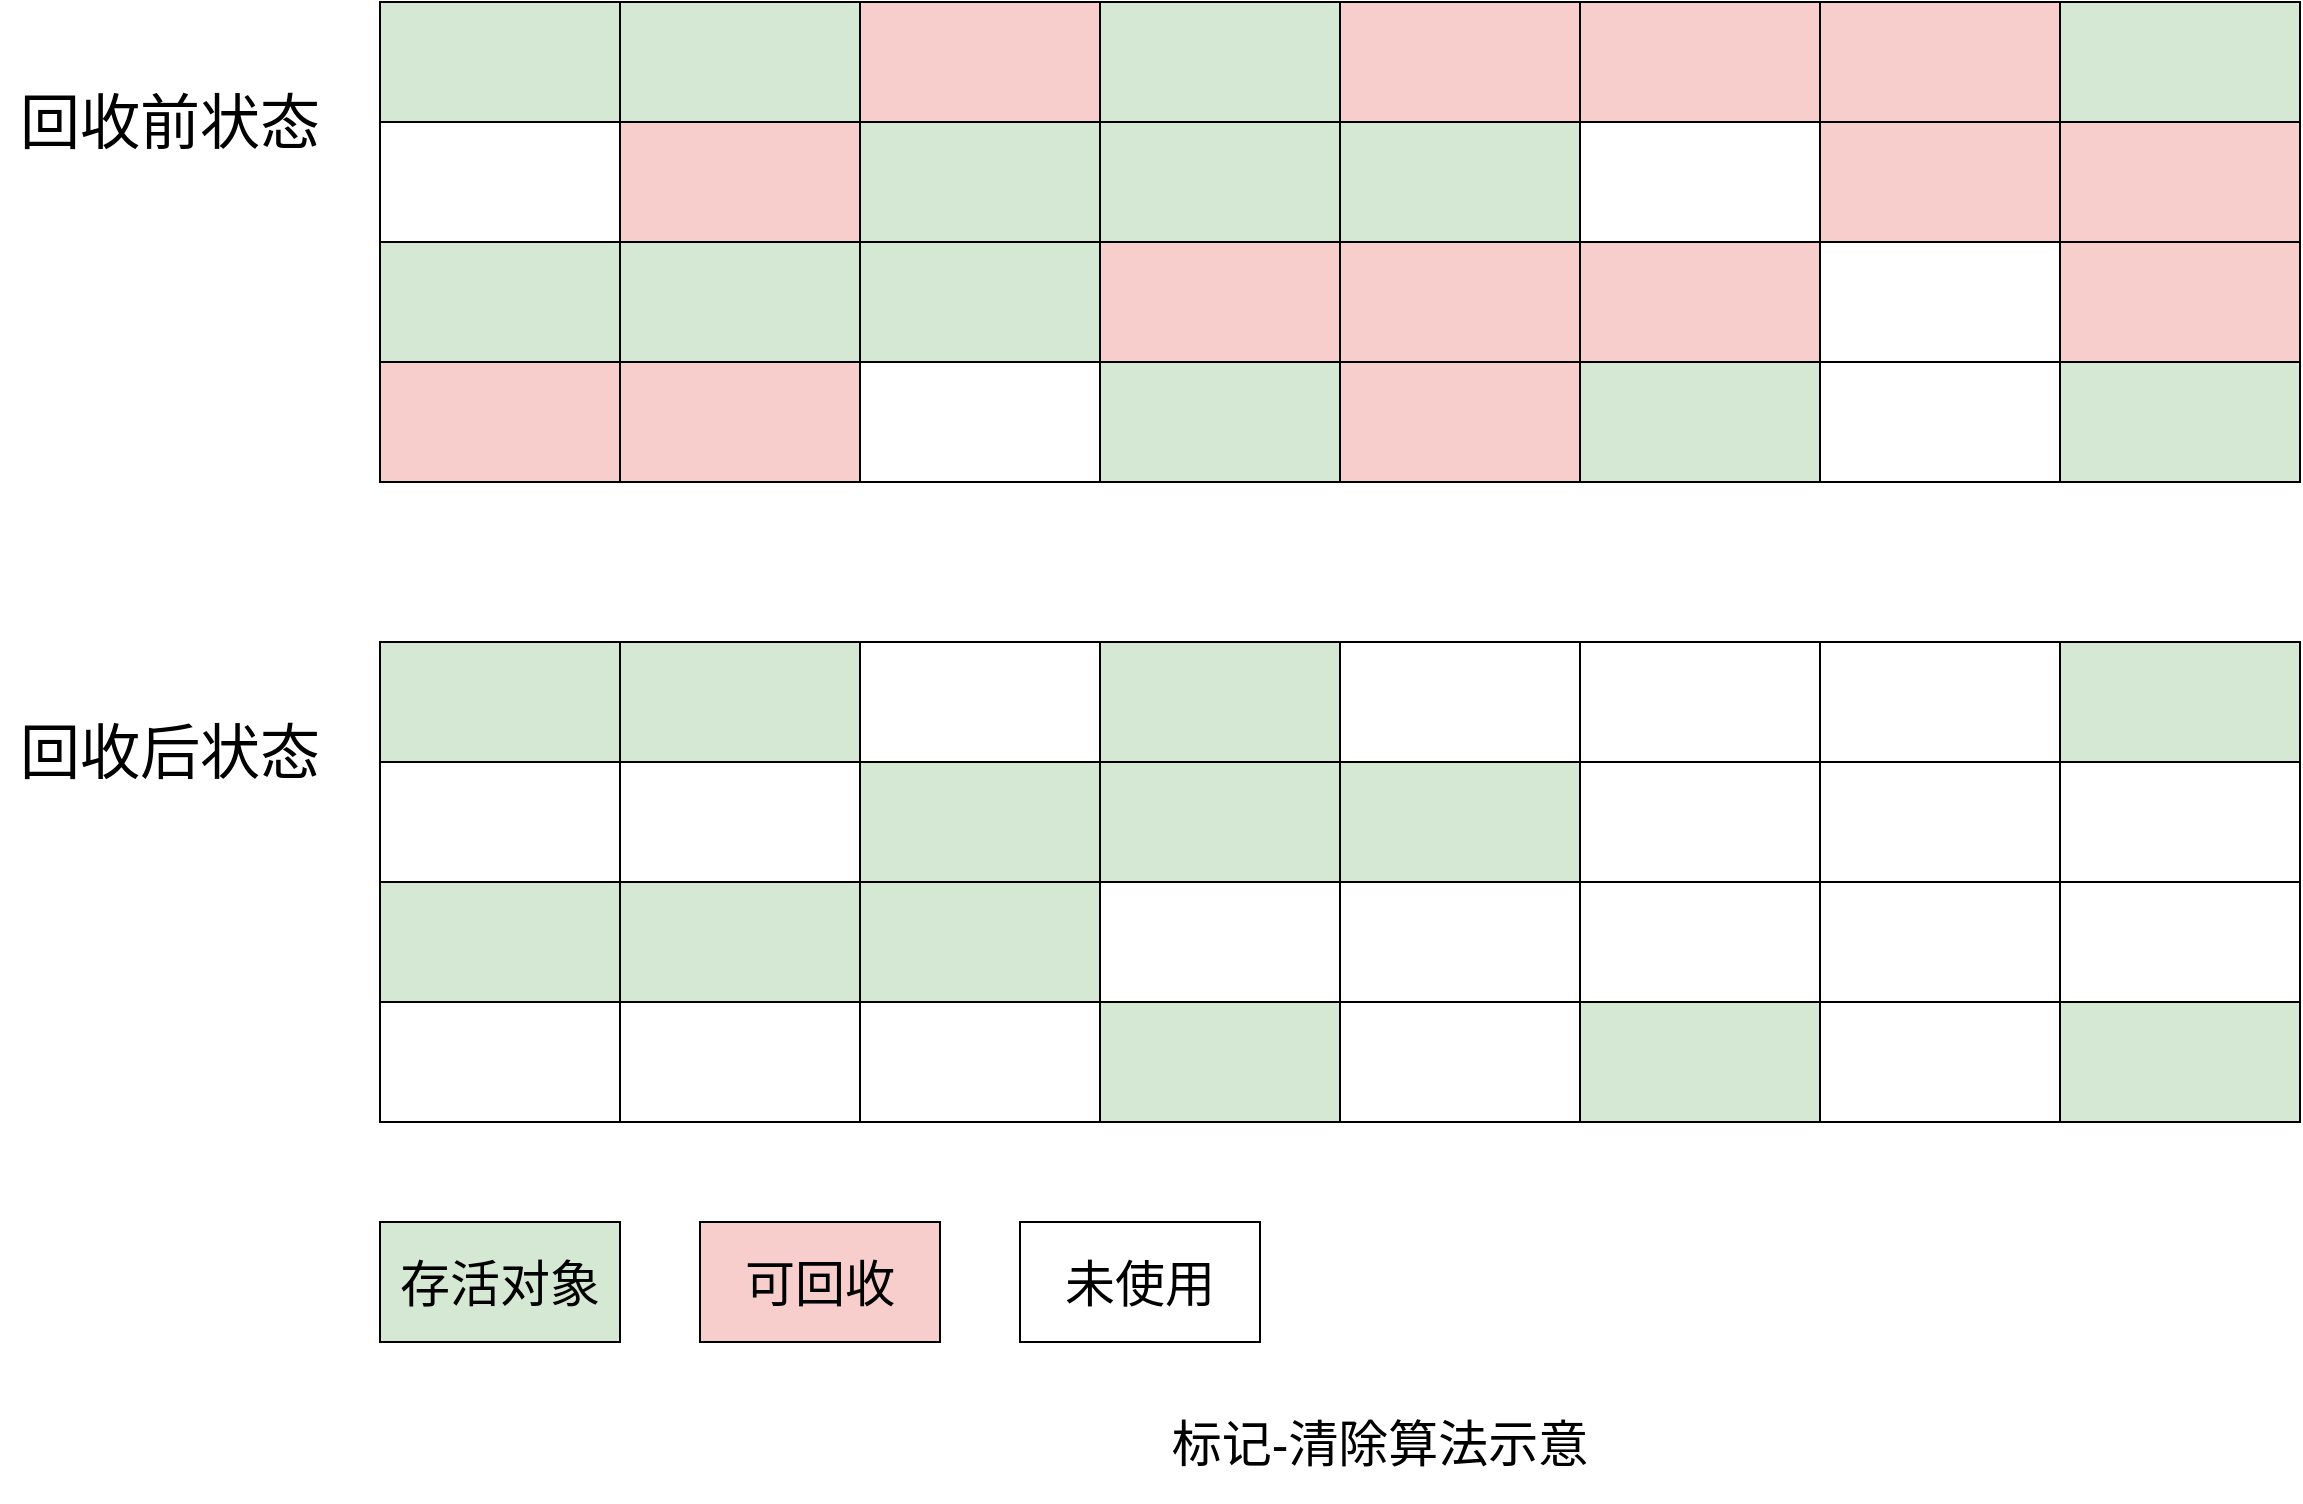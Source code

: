 <mxfile version="12.6.5" type="device" pages="3"><diagram id="24_by67yk-Uy8WTJ8HL4" name="sweep"><mxGraphModel dx="2403" dy="1185" grid="1" gridSize="10" guides="1" tooltips="1" connect="1" arrows="1" fold="1" page="1" pageScale="1" pageWidth="850" pageHeight="1100" math="0" shadow="0"><root><mxCell id="0"/><mxCell id="1" parent="0"/><mxCell id="QsgichHCOA6VUeyhh7-1-33" value="" style="rounded=0;whiteSpace=wrap;html=1;fillColor=#d5e8d4;strokeColor=#000000;" vertex="1" parent="1"><mxGeometry x="100" y="410" width="120" height="60" as="geometry"/></mxCell><mxCell id="QsgichHCOA6VUeyhh7-1-34" value="" style="rounded=0;whiteSpace=wrap;html=1;fillColor=#d5e8d4;strokeColor=#000000;" vertex="1" parent="1"><mxGeometry x="220" y="410" width="120" height="60" as="geometry"/></mxCell><mxCell id="QsgichHCOA6VUeyhh7-1-35" value="" style="rounded=0;whiteSpace=wrap;html=1;strokeColor=#000000;" vertex="1" parent="1"><mxGeometry x="340" y="410" width="120" height="60" as="geometry"/></mxCell><mxCell id="QsgichHCOA6VUeyhh7-1-36" value="" style="rounded=0;whiteSpace=wrap;html=1;fillColor=#d5e8d4;strokeColor=#000000;" vertex="1" parent="1"><mxGeometry x="460" y="410" width="120" height="60" as="geometry"/></mxCell><mxCell id="QsgichHCOA6VUeyhh7-1-37" value="" style="rounded=0;whiteSpace=wrap;html=1;strokeColor=#000000;" vertex="1" parent="1"><mxGeometry x="580" y="410" width="120" height="60" as="geometry"/></mxCell><mxCell id="QsgichHCOA6VUeyhh7-1-38" value="" style="rounded=0;whiteSpace=wrap;html=1;strokeColor=#000000;" vertex="1" parent="1"><mxGeometry x="700" y="410" width="120" height="60" as="geometry"/></mxCell><mxCell id="QsgichHCOA6VUeyhh7-1-39" value="" style="rounded=0;whiteSpace=wrap;html=1;strokeColor=#000000;" vertex="1" parent="1"><mxGeometry x="820" y="410" width="120" height="60" as="geometry"/></mxCell><mxCell id="QsgichHCOA6VUeyhh7-1-40" value="" style="rounded=0;whiteSpace=wrap;html=1;fillColor=#d5e8d4;strokeColor=#000000;" vertex="1" parent="1"><mxGeometry x="940" y="410" width="120" height="60" as="geometry"/></mxCell><mxCell id="QsgichHCOA6VUeyhh7-1-41" value="" style="rounded=0;whiteSpace=wrap;html=1;strokeColor=#000000;" vertex="1" parent="1"><mxGeometry x="100" y="470" width="120" height="60" as="geometry"/></mxCell><mxCell id="QsgichHCOA6VUeyhh7-1-42" value="" style="rounded=0;whiteSpace=wrap;html=1;strokeColor=#000000;" vertex="1" parent="1"><mxGeometry x="220" y="470" width="120" height="60" as="geometry"/></mxCell><mxCell id="QsgichHCOA6VUeyhh7-1-43" value="" style="rounded=0;whiteSpace=wrap;html=1;fillColor=#d5e8d4;strokeColor=#000000;" vertex="1" parent="1"><mxGeometry x="340" y="470" width="120" height="60" as="geometry"/></mxCell><mxCell id="QsgichHCOA6VUeyhh7-1-44" value="" style="rounded=0;whiteSpace=wrap;html=1;fillColor=#d5e8d4;strokeColor=#000000;" vertex="1" parent="1"><mxGeometry x="460" y="470" width="120" height="60" as="geometry"/></mxCell><mxCell id="QsgichHCOA6VUeyhh7-1-45" value="" style="rounded=0;whiteSpace=wrap;html=1;fillColor=#d5e8d4;strokeColor=#000000;" vertex="1" parent="1"><mxGeometry x="580" y="470" width="120" height="60" as="geometry"/></mxCell><mxCell id="QsgichHCOA6VUeyhh7-1-46" value="" style="rounded=0;whiteSpace=wrap;html=1;strokeColor=#000000;" vertex="1" parent="1"><mxGeometry x="700" y="470" width="120" height="60" as="geometry"/></mxCell><mxCell id="QsgichHCOA6VUeyhh7-1-47" value="" style="rounded=0;whiteSpace=wrap;html=1;strokeColor=#000000;" vertex="1" parent="1"><mxGeometry x="820" y="470" width="120" height="60" as="geometry"/></mxCell><mxCell id="QsgichHCOA6VUeyhh7-1-48" value="" style="rounded=0;whiteSpace=wrap;html=1;strokeColor=#000000;" vertex="1" parent="1"><mxGeometry x="940" y="470" width="120" height="60" as="geometry"/></mxCell><mxCell id="QsgichHCOA6VUeyhh7-1-49" value="" style="rounded=0;whiteSpace=wrap;html=1;fillColor=#d5e8d4;strokeColor=#000000;" vertex="1" parent="1"><mxGeometry x="100" y="530" width="120" height="60" as="geometry"/></mxCell><mxCell id="QsgichHCOA6VUeyhh7-1-50" value="" style="rounded=0;whiteSpace=wrap;html=1;fillColor=#d5e8d4;strokeColor=#000000;" vertex="1" parent="1"><mxGeometry x="220" y="530" width="120" height="60" as="geometry"/></mxCell><mxCell id="QsgichHCOA6VUeyhh7-1-51" value="" style="rounded=0;whiteSpace=wrap;html=1;fillColor=#d5e8d4;strokeColor=#000000;" vertex="1" parent="1"><mxGeometry x="340" y="530" width="120" height="60" as="geometry"/></mxCell><mxCell id="QsgichHCOA6VUeyhh7-1-52" value="" style="rounded=0;whiteSpace=wrap;html=1;strokeColor=#000000;" vertex="1" parent="1"><mxGeometry x="460" y="530" width="120" height="60" as="geometry"/></mxCell><mxCell id="QsgichHCOA6VUeyhh7-1-53" value="" style="rounded=0;whiteSpace=wrap;html=1;strokeColor=#000000;" vertex="1" parent="1"><mxGeometry x="580" y="530" width="120" height="60" as="geometry"/></mxCell><mxCell id="QsgichHCOA6VUeyhh7-1-54" value="" style="rounded=0;whiteSpace=wrap;html=1;strokeColor=#000000;" vertex="1" parent="1"><mxGeometry x="700" y="530" width="120" height="60" as="geometry"/></mxCell><mxCell id="QsgichHCOA6VUeyhh7-1-55" value="" style="rounded=0;whiteSpace=wrap;html=1;strokeColor=#000000;" vertex="1" parent="1"><mxGeometry x="820" y="530" width="120" height="60" as="geometry"/></mxCell><mxCell id="QsgichHCOA6VUeyhh7-1-56" value="" style="rounded=0;whiteSpace=wrap;html=1;strokeColor=#000000;" vertex="1" parent="1"><mxGeometry x="940" y="530" width="120" height="60" as="geometry"/></mxCell><mxCell id="QsgichHCOA6VUeyhh7-1-57" value="" style="rounded=0;whiteSpace=wrap;html=1;strokeColor=#000000;" vertex="1" parent="1"><mxGeometry x="100" y="590" width="120" height="60" as="geometry"/></mxCell><mxCell id="QsgichHCOA6VUeyhh7-1-58" value="" style="rounded=0;whiteSpace=wrap;html=1;strokeColor=#000000;" vertex="1" parent="1"><mxGeometry x="220" y="590" width="120" height="60" as="geometry"/></mxCell><mxCell id="QsgichHCOA6VUeyhh7-1-59" value="" style="rounded=0;whiteSpace=wrap;html=1;strokeColor=#000000;" vertex="1" parent="1"><mxGeometry x="340" y="590" width="120" height="60" as="geometry"/></mxCell><mxCell id="QsgichHCOA6VUeyhh7-1-60" value="" style="rounded=0;whiteSpace=wrap;html=1;fillColor=#d5e8d4;strokeColor=#000000;" vertex="1" parent="1"><mxGeometry x="460" y="590" width="120" height="60" as="geometry"/></mxCell><mxCell id="QsgichHCOA6VUeyhh7-1-61" value="" style="rounded=0;whiteSpace=wrap;html=1;strokeColor=#000000;" vertex="1" parent="1"><mxGeometry x="580" y="590" width="120" height="60" as="geometry"/></mxCell><mxCell id="QsgichHCOA6VUeyhh7-1-62" value="" style="rounded=0;whiteSpace=wrap;html=1;fillColor=#d5e8d4;strokeColor=#000000;" vertex="1" parent="1"><mxGeometry x="700" y="590" width="120" height="60" as="geometry"/></mxCell><mxCell id="QsgichHCOA6VUeyhh7-1-63" value="" style="rounded=0;whiteSpace=wrap;html=1;strokeColor=#000000;" vertex="1" parent="1"><mxGeometry x="820" y="590" width="120" height="60" as="geometry"/></mxCell><mxCell id="QsgichHCOA6VUeyhh7-1-64" value="" style="rounded=0;whiteSpace=wrap;html=1;fillColor=#d5e8d4;strokeColor=#000000;" vertex="1" parent="1"><mxGeometry x="940" y="590" width="120" height="60" as="geometry"/></mxCell><mxCell id="QsgichHCOA6VUeyhh7-1-67" value="回收前状态" style="text;html=1;strokeColor=none;fillColor=none;align=center;verticalAlign=middle;whiteSpace=wrap;rounded=0;fontSize=30;" vertex="1" parent="1"><mxGeometry x="-90" y="140" width="170" height="20" as="geometry"/></mxCell><mxCell id="QsgichHCOA6VUeyhh7-1-68" value="回收后状态" style="text;html=1;strokeColor=none;fillColor=none;align=center;verticalAlign=middle;whiteSpace=wrap;rounded=0;fontSize=30;" vertex="1" parent="1"><mxGeometry x="-90" y="450" width="170" height="30" as="geometry"/></mxCell><mxCell id="QsgichHCOA6VUeyhh7-1-69" value="存活对象" style="rounded=0;whiteSpace=wrap;html=1;fillColor=#d5e8d4;strokeColor=#000000;fontSize=25;" vertex="1" parent="1"><mxGeometry x="100" y="700" width="120" height="60" as="geometry"/></mxCell><mxCell id="QsgichHCOA6VUeyhh7-1-103" value="可回收" style="rounded=0;whiteSpace=wrap;html=1;fillColor=#f8cecc;strokeColor=#000000;fontSize=25;" vertex="1" parent="1"><mxGeometry x="260" y="700" width="120" height="60" as="geometry"/></mxCell><mxCell id="QsgichHCOA6VUeyhh7-1-104" value="未使用" style="rounded=0;whiteSpace=wrap;html=1;fontSize=25;strokeColor=#000000;" vertex="1" parent="1"><mxGeometry x="420" y="700" width="120" height="60" as="geometry"/></mxCell><mxCell id="QsgichHCOA6VUeyhh7-1-1" value="" style="rounded=0;whiteSpace=wrap;html=1;fillColor=#d5e8d4;strokeColor=#000000;" vertex="1" parent="1"><mxGeometry x="100" y="90" width="120" height="60" as="geometry"/></mxCell><mxCell id="QsgichHCOA6VUeyhh7-1-2" value="" style="rounded=0;whiteSpace=wrap;html=1;fillColor=#d5e8d4;strokeColor=#000000;" vertex="1" parent="1"><mxGeometry x="220" y="90" width="120" height="60" as="geometry"/></mxCell><mxCell id="QsgichHCOA6VUeyhh7-1-3" value="" style="rounded=0;whiteSpace=wrap;html=1;fillColor=#f8cecc;strokeColor=#000000;" vertex="1" parent="1"><mxGeometry x="340" y="90" width="120" height="60" as="geometry"/></mxCell><mxCell id="QsgichHCOA6VUeyhh7-1-4" value="" style="rounded=0;whiteSpace=wrap;html=1;fillColor=#d5e8d4;strokeColor=#000000;" vertex="1" parent="1"><mxGeometry x="460" y="90" width="120" height="60" as="geometry"/></mxCell><mxCell id="QsgichHCOA6VUeyhh7-1-5" value="" style="rounded=0;whiteSpace=wrap;html=1;fillColor=#f8cecc;strokeColor=#000000;" vertex="1" parent="1"><mxGeometry x="580" y="90" width="120" height="60" as="geometry"/></mxCell><mxCell id="QsgichHCOA6VUeyhh7-1-6" value="" style="rounded=0;whiteSpace=wrap;html=1;fillColor=#f8cecc;strokeColor=#000000;" vertex="1" parent="1"><mxGeometry x="700" y="90" width="120" height="60" as="geometry"/></mxCell><mxCell id="QsgichHCOA6VUeyhh7-1-7" value="" style="rounded=0;whiteSpace=wrap;html=1;fillColor=#f8cecc;strokeColor=#000000;" vertex="1" parent="1"><mxGeometry x="820" y="90" width="120" height="60" as="geometry"/></mxCell><mxCell id="QsgichHCOA6VUeyhh7-1-8" value="" style="rounded=0;whiteSpace=wrap;html=1;fillColor=#d5e8d4;strokeColor=#000000;" vertex="1" parent="1"><mxGeometry x="940" y="90" width="120" height="60" as="geometry"/></mxCell><mxCell id="QsgichHCOA6VUeyhh7-1-9" value="" style="rounded=0;whiteSpace=wrap;html=1;strokeColor=#000000;" vertex="1" parent="1"><mxGeometry x="100" y="150" width="120" height="60" as="geometry"/></mxCell><mxCell id="QsgichHCOA6VUeyhh7-1-10" value="" style="rounded=0;whiteSpace=wrap;html=1;fillColor=#f8cecc;strokeColor=#000000;" vertex="1" parent="1"><mxGeometry x="220" y="150" width="120" height="60" as="geometry"/></mxCell><mxCell id="QsgichHCOA6VUeyhh7-1-11" value="" style="rounded=0;whiteSpace=wrap;html=1;fillColor=#d5e8d4;strokeColor=#000000;" vertex="1" parent="1"><mxGeometry x="340" y="150" width="120" height="60" as="geometry"/></mxCell><mxCell id="QsgichHCOA6VUeyhh7-1-12" value="" style="rounded=0;whiteSpace=wrap;html=1;fillColor=#d5e8d4;strokeColor=#000000;" vertex="1" parent="1"><mxGeometry x="460" y="150" width="120" height="60" as="geometry"/></mxCell><mxCell id="QsgichHCOA6VUeyhh7-1-13" value="" style="rounded=0;whiteSpace=wrap;html=1;fillColor=#d5e8d4;strokeColor=#000000;" vertex="1" parent="1"><mxGeometry x="580" y="150" width="120" height="60" as="geometry"/></mxCell><mxCell id="QsgichHCOA6VUeyhh7-1-14" value="" style="rounded=0;whiteSpace=wrap;html=1;strokeColor=#000000;" vertex="1" parent="1"><mxGeometry x="700" y="150" width="120" height="60" as="geometry"/></mxCell><mxCell id="QsgichHCOA6VUeyhh7-1-15" value="" style="rounded=0;whiteSpace=wrap;html=1;fillColor=#f8cecc;strokeColor=#000000;" vertex="1" parent="1"><mxGeometry x="820" y="150" width="120" height="60" as="geometry"/></mxCell><mxCell id="QsgichHCOA6VUeyhh7-1-16" value="" style="rounded=0;whiteSpace=wrap;html=1;fillColor=#f8cecc;strokeColor=#000000;" vertex="1" parent="1"><mxGeometry x="940" y="150" width="120" height="60" as="geometry"/></mxCell><mxCell id="QsgichHCOA6VUeyhh7-1-17" value="" style="rounded=0;whiteSpace=wrap;html=1;fillColor=#d5e8d4;strokeColor=#000000;" vertex="1" parent="1"><mxGeometry x="100" y="210" width="120" height="60" as="geometry"/></mxCell><mxCell id="QsgichHCOA6VUeyhh7-1-18" value="" style="rounded=0;whiteSpace=wrap;html=1;fillColor=#d5e8d4;strokeColor=#000000;" vertex="1" parent="1"><mxGeometry x="220" y="210" width="120" height="60" as="geometry"/></mxCell><mxCell id="QsgichHCOA6VUeyhh7-1-19" value="" style="rounded=0;whiteSpace=wrap;html=1;fillColor=#d5e8d4;strokeColor=#000000;" vertex="1" parent="1"><mxGeometry x="340" y="210" width="120" height="60" as="geometry"/></mxCell><mxCell id="QsgichHCOA6VUeyhh7-1-20" value="" style="rounded=0;whiteSpace=wrap;html=1;fillColor=#f8cecc;strokeColor=#000000;" vertex="1" parent="1"><mxGeometry x="460" y="210" width="120" height="60" as="geometry"/></mxCell><mxCell id="QsgichHCOA6VUeyhh7-1-21" value="" style="rounded=0;whiteSpace=wrap;html=1;fillColor=#f8cecc;strokeColor=#000000;" vertex="1" parent="1"><mxGeometry x="580" y="210" width="120" height="60" as="geometry"/></mxCell><mxCell id="QsgichHCOA6VUeyhh7-1-22" value="" style="rounded=0;whiteSpace=wrap;html=1;fillColor=#f8cecc;strokeColor=#000000;" vertex="1" parent="1"><mxGeometry x="700" y="210" width="120" height="60" as="geometry"/></mxCell><mxCell id="QsgichHCOA6VUeyhh7-1-23" value="" style="rounded=0;whiteSpace=wrap;html=1;strokeColor=#000000;" vertex="1" parent="1"><mxGeometry x="820" y="210" width="120" height="60" as="geometry"/></mxCell><mxCell id="QsgichHCOA6VUeyhh7-1-24" value="" style="rounded=0;whiteSpace=wrap;html=1;fillColor=#f8cecc;strokeColor=#000000;" vertex="1" parent="1"><mxGeometry x="940" y="210" width="120" height="60" as="geometry"/></mxCell><mxCell id="QsgichHCOA6VUeyhh7-1-25" value="" style="rounded=0;whiteSpace=wrap;html=1;fillColor=#f8cecc;strokeColor=#000000;" vertex="1" parent="1"><mxGeometry x="100" y="270" width="120" height="60" as="geometry"/></mxCell><mxCell id="QsgichHCOA6VUeyhh7-1-26" value="" style="rounded=0;whiteSpace=wrap;html=1;fillColor=#f8cecc;strokeColor=#000000;" vertex="1" parent="1"><mxGeometry x="220" y="270" width="120" height="60" as="geometry"/></mxCell><mxCell id="QsgichHCOA6VUeyhh7-1-27" value="" style="rounded=0;whiteSpace=wrap;html=1;strokeColor=#000000;" vertex="1" parent="1"><mxGeometry x="340" y="270" width="120" height="60" as="geometry"/></mxCell><mxCell id="QsgichHCOA6VUeyhh7-1-28" value="" style="rounded=0;whiteSpace=wrap;html=1;fillColor=#d5e8d4;strokeColor=#000000;" vertex="1" parent="1"><mxGeometry x="460" y="270" width="120" height="60" as="geometry"/></mxCell><mxCell id="QsgichHCOA6VUeyhh7-1-29" value="" style="rounded=0;whiteSpace=wrap;html=1;fillColor=#f8cecc;strokeColor=#000000;" vertex="1" parent="1"><mxGeometry x="580" y="270" width="120" height="60" as="geometry"/></mxCell><mxCell id="QsgichHCOA6VUeyhh7-1-30" value="" style="rounded=0;whiteSpace=wrap;html=1;fillColor=#d5e8d4;strokeColor=#000000;" vertex="1" parent="1"><mxGeometry x="700" y="270" width="120" height="60" as="geometry"/></mxCell><mxCell id="QsgichHCOA6VUeyhh7-1-31" value="" style="rounded=0;whiteSpace=wrap;html=1;strokeColor=#000000;" vertex="1" parent="1"><mxGeometry x="820" y="270" width="120" height="60" as="geometry"/></mxCell><mxCell id="QsgichHCOA6VUeyhh7-1-32" value="" style="rounded=0;whiteSpace=wrap;html=1;fillColor=#d5e8d4;strokeColor=#000000;" vertex="1" parent="1"><mxGeometry x="940" y="270" width="120" height="60" as="geometry"/></mxCell><mxCell id="7COPj0uH_JuPjSz09fAz-2" value="标记-清除算法示意" style="text;html=1;strokeColor=none;fillColor=none;align=center;verticalAlign=middle;whiteSpace=wrap;rounded=0;fontSize=25;" vertex="1" parent="1"><mxGeometry x="450" y="780" width="300" height="60" as="geometry"/></mxCell></root></mxGraphModel></diagram><diagram name="copying" id="caQ4GDGCLDLdNIMWbEr-"><mxGraphModel dx="1782" dy="711" grid="1" gridSize="10" guides="1" tooltips="1" connect="1" arrows="1" fold="1" page="1" pageScale="1" pageWidth="850" pageHeight="1100" math="0" shadow="0"><root><mxCell id="WtMTro0UWv_6U8GDkA3o-0"/><mxCell id="WtMTro0UWv_6U8GDkA3o-1" parent="WtMTro0UWv_6U8GDkA3o-0"/><mxCell id="WtMTro0UWv_6U8GDkA3o-2" value="" style="rounded=0;whiteSpace=wrap;html=1;fillColor=#f5f5f5;strokeColor=#666666;fontColor=#333333;" vertex="1" parent="WtMTro0UWv_6U8GDkA3o-1"><mxGeometry x="100" y="410" width="120" height="60" as="geometry"/></mxCell><mxCell id="WtMTro0UWv_6U8GDkA3o-3" value="" style="rounded=0;whiteSpace=wrap;html=1;fillColor=#f5f5f5;strokeColor=#666666;fontColor=#333333;" vertex="1" parent="WtMTro0UWv_6U8GDkA3o-1"><mxGeometry x="220" y="410" width="120" height="60" as="geometry"/></mxCell><mxCell id="WtMTro0UWv_6U8GDkA3o-4" value="" style="rounded=0;whiteSpace=wrap;html=1;strokeColor=#666666;fillColor=#f5f5f5;fontColor=#333333;" vertex="1" parent="WtMTro0UWv_6U8GDkA3o-1"><mxGeometry x="340" y="410" width="120" height="60" as="geometry"/></mxCell><mxCell id="WtMTro0UWv_6U8GDkA3o-5" value="" style="rounded=0;whiteSpace=wrap;html=1;fillColor=#f5f5f5;strokeColor=#666666;fontColor=#333333;" vertex="1" parent="WtMTro0UWv_6U8GDkA3o-1"><mxGeometry x="460" y="410" width="120" height="60" as="geometry"/></mxCell><mxCell id="WtMTro0UWv_6U8GDkA3o-6" value="" style="rounded=0;whiteSpace=wrap;html=1;strokeColor=#000000;fillColor=#d5e8d4;" vertex="1" parent="WtMTro0UWv_6U8GDkA3o-1"><mxGeometry x="580" y="410" width="120" height="60" as="geometry"/></mxCell><mxCell id="WtMTro0UWv_6U8GDkA3o-7" value="" style="rounded=0;whiteSpace=wrap;html=1;fillColor=#d5e8d4;strokeColor=#000000;" vertex="1" parent="WtMTro0UWv_6U8GDkA3o-1"><mxGeometry x="700" y="410" width="120" height="60" as="geometry"/></mxCell><mxCell id="WtMTro0UWv_6U8GDkA3o-8" value="" style="rounded=0;whiteSpace=wrap;html=1;fillColor=#d5e8d4;strokeColor=#000000;" vertex="1" parent="WtMTro0UWv_6U8GDkA3o-1"><mxGeometry x="820" y="410" width="120" height="60" as="geometry"/></mxCell><mxCell id="WtMTro0UWv_6U8GDkA3o-9" value="" style="rounded=0;whiteSpace=wrap;html=1;fillColor=#d5e8d4;strokeColor=#000000;" vertex="1" parent="WtMTro0UWv_6U8GDkA3o-1"><mxGeometry x="940" y="410" width="120" height="60" as="geometry"/></mxCell><mxCell id="WtMTro0UWv_6U8GDkA3o-10" value="" style="rounded=0;whiteSpace=wrap;html=1;strokeColor=#666666;fillColor=#f5f5f5;fontColor=#333333;" vertex="1" parent="WtMTro0UWv_6U8GDkA3o-1"><mxGeometry x="100" y="470" width="120" height="60" as="geometry"/></mxCell><mxCell id="WtMTro0UWv_6U8GDkA3o-11" value="" style="rounded=0;whiteSpace=wrap;html=1;strokeColor=#666666;fillColor=#f5f5f5;fontColor=#333333;" vertex="1" parent="WtMTro0UWv_6U8GDkA3o-1"><mxGeometry x="220" y="470" width="120" height="60" as="geometry"/></mxCell><mxCell id="WtMTro0UWv_6U8GDkA3o-12" value="" style="rounded=0;whiteSpace=wrap;html=1;fillColor=#f5f5f5;strokeColor=#666666;fontColor=#333333;" vertex="1" parent="WtMTro0UWv_6U8GDkA3o-1"><mxGeometry x="340" y="470" width="120" height="60" as="geometry"/></mxCell><mxCell id="WtMTro0UWv_6U8GDkA3o-13" value="" style="rounded=0;whiteSpace=wrap;html=1;fillColor=#f5f5f5;strokeColor=#666666;fontColor=#333333;" vertex="1" parent="WtMTro0UWv_6U8GDkA3o-1"><mxGeometry x="460" y="470" width="120" height="60" as="geometry"/></mxCell><mxCell id="WtMTro0UWv_6U8GDkA3o-14" value="" style="rounded=0;whiteSpace=wrap;html=1;fillColor=#d5e8d4;strokeColor=#000000;" vertex="1" parent="WtMTro0UWv_6U8GDkA3o-1"><mxGeometry x="580" y="470" width="120" height="60" as="geometry"/></mxCell><mxCell id="WtMTro0UWv_6U8GDkA3o-15" value="" style="rounded=0;whiteSpace=wrap;html=1;fillColor=#d5e8d4;strokeColor=#000000;" vertex="1" parent="WtMTro0UWv_6U8GDkA3o-1"><mxGeometry x="700" y="470" width="120" height="60" as="geometry"/></mxCell><mxCell id="WtMTro0UWv_6U8GDkA3o-16" value="" style="rounded=0;whiteSpace=wrap;html=1;fillColor=#d5e8d4;strokeColor=#000000;" vertex="1" parent="WtMTro0UWv_6U8GDkA3o-1"><mxGeometry x="820" y="470" width="120" height="60" as="geometry"/></mxCell><mxCell id="WtMTro0UWv_6U8GDkA3o-17" value="" style="rounded=0;whiteSpace=wrap;html=1;fillColor=#d5e8d4;strokeColor=#000000;" vertex="1" parent="WtMTro0UWv_6U8GDkA3o-1"><mxGeometry x="940" y="470" width="120" height="60" as="geometry"/></mxCell><mxCell id="WtMTro0UWv_6U8GDkA3o-18" value="" style="rounded=0;whiteSpace=wrap;html=1;fillColor=#f5f5f5;strokeColor=#666666;fontColor=#333333;" vertex="1" parent="WtMTro0UWv_6U8GDkA3o-1"><mxGeometry x="100" y="530" width="120" height="60" as="geometry"/></mxCell><mxCell id="WtMTro0UWv_6U8GDkA3o-19" value="" style="rounded=0;whiteSpace=wrap;html=1;fillColor=#f5f5f5;strokeColor=#666666;fontColor=#333333;" vertex="1" parent="WtMTro0UWv_6U8GDkA3o-1"><mxGeometry x="220" y="530" width="120" height="60" as="geometry"/></mxCell><mxCell id="WtMTro0UWv_6U8GDkA3o-20" value="" style="rounded=0;whiteSpace=wrap;html=1;fillColor=#f5f5f5;strokeColor=#666666;fontColor=#333333;" vertex="1" parent="WtMTro0UWv_6U8GDkA3o-1"><mxGeometry x="340" y="530" width="120" height="60" as="geometry"/></mxCell><mxCell id="WtMTro0UWv_6U8GDkA3o-21" value="" style="rounded=0;whiteSpace=wrap;html=1;strokeColor=#666666;fillColor=#f5f5f5;fontColor=#333333;" vertex="1" parent="WtMTro0UWv_6U8GDkA3o-1"><mxGeometry x="460" y="530" width="120" height="60" as="geometry"/></mxCell><mxCell id="WtMTro0UWv_6U8GDkA3o-22" value="" style="rounded=0;whiteSpace=wrap;html=1;strokeColor=#000000;fillColor=#d5e8d4;" vertex="1" parent="WtMTro0UWv_6U8GDkA3o-1"><mxGeometry x="580" y="530" width="120" height="60" as="geometry"/></mxCell><mxCell id="WtMTro0UWv_6U8GDkA3o-23" value="" style="rounded=0;whiteSpace=wrap;html=1;" vertex="1" parent="WtMTro0UWv_6U8GDkA3o-1"><mxGeometry x="700" y="530" width="120" height="60" as="geometry"/></mxCell><mxCell id="WtMTro0UWv_6U8GDkA3o-24" value="" style="rounded=0;whiteSpace=wrap;html=1;" vertex="1" parent="WtMTro0UWv_6U8GDkA3o-1"><mxGeometry x="820" y="530" width="120" height="60" as="geometry"/></mxCell><mxCell id="WtMTro0UWv_6U8GDkA3o-25" value="" style="rounded=0;whiteSpace=wrap;html=1;" vertex="1" parent="WtMTro0UWv_6U8GDkA3o-1"><mxGeometry x="940" y="530" width="120" height="60" as="geometry"/></mxCell><mxCell id="WtMTro0UWv_6U8GDkA3o-26" value="" style="rounded=0;whiteSpace=wrap;html=1;strokeColor=#666666;fillColor=#f5f5f5;fontColor=#333333;" vertex="1" parent="WtMTro0UWv_6U8GDkA3o-1"><mxGeometry x="100" y="590" width="120" height="60" as="geometry"/></mxCell><mxCell id="WtMTro0UWv_6U8GDkA3o-27" value="" style="rounded=0;whiteSpace=wrap;html=1;strokeColor=#666666;fillColor=#f5f5f5;fontColor=#333333;" vertex="1" parent="WtMTro0UWv_6U8GDkA3o-1"><mxGeometry x="220" y="590" width="120" height="60" as="geometry"/></mxCell><mxCell id="WtMTro0UWv_6U8GDkA3o-28" value="" style="rounded=0;whiteSpace=wrap;html=1;strokeColor=#666666;fillColor=#f5f5f5;fontColor=#333333;" vertex="1" parent="WtMTro0UWv_6U8GDkA3o-1"><mxGeometry x="340" y="590" width="120" height="60" as="geometry"/></mxCell><mxCell id="WtMTro0UWv_6U8GDkA3o-29" value="" style="rounded=0;whiteSpace=wrap;html=1;fillColor=#f5f5f5;strokeColor=#666666;fontColor=#333333;" vertex="1" parent="WtMTro0UWv_6U8GDkA3o-1"><mxGeometry x="460" y="590" width="120" height="60" as="geometry"/></mxCell><mxCell id="WtMTro0UWv_6U8GDkA3o-30" value="" style="rounded=0;whiteSpace=wrap;html=1;strokeColor=#000000;" vertex="1" parent="WtMTro0UWv_6U8GDkA3o-1"><mxGeometry x="580" y="590" width="120" height="60" as="geometry"/></mxCell><mxCell id="WtMTro0UWv_6U8GDkA3o-31" value="" style="rounded=0;whiteSpace=wrap;html=1;" vertex="1" parent="WtMTro0UWv_6U8GDkA3o-1"><mxGeometry x="700" y="590" width="120" height="60" as="geometry"/></mxCell><mxCell id="WtMTro0UWv_6U8GDkA3o-32" value="" style="rounded=0;whiteSpace=wrap;html=1;" vertex="1" parent="WtMTro0UWv_6U8GDkA3o-1"><mxGeometry x="820" y="590" width="120" height="60" as="geometry"/></mxCell><mxCell id="WtMTro0UWv_6U8GDkA3o-33" value="" style="rounded=0;whiteSpace=wrap;html=1;" vertex="1" parent="WtMTro0UWv_6U8GDkA3o-1"><mxGeometry x="940" y="590" width="120" height="60" as="geometry"/></mxCell><mxCell id="WtMTro0UWv_6U8GDkA3o-34" value="回收前状态" style="text;html=1;strokeColor=none;fillColor=none;align=center;verticalAlign=middle;whiteSpace=wrap;rounded=0;fontSize=30;" vertex="1" parent="WtMTro0UWv_6U8GDkA3o-1"><mxGeometry x="-90" y="140" width="170" height="20" as="geometry"/></mxCell><mxCell id="WtMTro0UWv_6U8GDkA3o-35" value="回收后状态" style="text;html=1;strokeColor=none;fillColor=none;align=center;verticalAlign=middle;whiteSpace=wrap;rounded=0;fontSize=30;" vertex="1" parent="WtMTro0UWv_6U8GDkA3o-1"><mxGeometry x="-90" y="450" width="170" height="30" as="geometry"/></mxCell><mxCell id="WtMTro0UWv_6U8GDkA3o-36" value="存活对象" style="rounded=0;whiteSpace=wrap;html=1;fillColor=#d5e8d4;strokeColor=#000000;fontSize=25;" vertex="1" parent="WtMTro0UWv_6U8GDkA3o-1"><mxGeometry x="100" y="700" width="120" height="60" as="geometry"/></mxCell><mxCell id="WtMTro0UWv_6U8GDkA3o-37" value="可回收" style="rounded=0;whiteSpace=wrap;html=1;fillColor=#f8cecc;strokeColor=#000000;fontSize=25;" vertex="1" parent="WtMTro0UWv_6U8GDkA3o-1"><mxGeometry x="260" y="700" width="120" height="60" as="geometry"/></mxCell><mxCell id="WtMTro0UWv_6U8GDkA3o-38" value="未使用" style="rounded=0;whiteSpace=wrap;html=1;fontSize=25;strokeColor=#000000;" vertex="1" parent="WtMTro0UWv_6U8GDkA3o-1"><mxGeometry x="420" y="700" width="120" height="60" as="geometry"/></mxCell><mxCell id="WtMTro0UWv_6U8GDkA3o-39" value="" style="rounded=0;whiteSpace=wrap;html=1;fillColor=#d5e8d4;strokeColor=#000000;" vertex="1" parent="WtMTro0UWv_6U8GDkA3o-1"><mxGeometry x="100" y="90" width="120" height="60" as="geometry"/></mxCell><mxCell id="WtMTro0UWv_6U8GDkA3o-40" value="" style="rounded=0;whiteSpace=wrap;html=1;fillColor=#d5e8d4;strokeColor=#000000;" vertex="1" parent="WtMTro0UWv_6U8GDkA3o-1"><mxGeometry x="220" y="90" width="120" height="60" as="geometry"/></mxCell><mxCell id="WtMTro0UWv_6U8GDkA3o-41" value="" style="rounded=0;whiteSpace=wrap;html=1;fillColor=#f8cecc;strokeColor=#000000;" vertex="1" parent="WtMTro0UWv_6U8GDkA3o-1"><mxGeometry x="340" y="90" width="120" height="60" as="geometry"/></mxCell><mxCell id="WtMTro0UWv_6U8GDkA3o-42" value="" style="rounded=0;whiteSpace=wrap;html=1;fillColor=#d5e8d4;strokeColor=#000000;" vertex="1" parent="WtMTro0UWv_6U8GDkA3o-1"><mxGeometry x="460" y="90" width="120" height="60" as="geometry"/></mxCell><mxCell id="WtMTro0UWv_6U8GDkA3o-43" value="" style="rounded=0;whiteSpace=wrap;html=1;fillColor=#f5f5f5;strokeColor=#666666;fontColor=#333333;" vertex="1" parent="WtMTro0UWv_6U8GDkA3o-1"><mxGeometry x="580" y="90" width="120" height="60" as="geometry"/></mxCell><mxCell id="WtMTro0UWv_6U8GDkA3o-44" value="" style="rounded=0;whiteSpace=wrap;html=1;fillColor=#f5f5f5;strokeColor=#666666;fontColor=#333333;" vertex="1" parent="WtMTro0UWv_6U8GDkA3o-1"><mxGeometry x="700" y="90" width="120" height="60" as="geometry"/></mxCell><mxCell id="WtMTro0UWv_6U8GDkA3o-45" value="" style="rounded=0;whiteSpace=wrap;html=1;fillColor=#f5f5f5;strokeColor=#666666;fontColor=#333333;" vertex="1" parent="WtMTro0UWv_6U8GDkA3o-1"><mxGeometry x="820" y="90" width="120" height="60" as="geometry"/></mxCell><mxCell id="WtMTro0UWv_6U8GDkA3o-46" value="" style="rounded=0;whiteSpace=wrap;html=1;fillColor=#f5f5f5;strokeColor=#666666;fontColor=#333333;" vertex="1" parent="WtMTro0UWv_6U8GDkA3o-1"><mxGeometry x="940" y="90" width="120" height="60" as="geometry"/></mxCell><mxCell id="WtMTro0UWv_6U8GDkA3o-47" value="" style="rounded=0;whiteSpace=wrap;html=1;strokeColor=#000000;" vertex="1" parent="WtMTro0UWv_6U8GDkA3o-1"><mxGeometry x="100" y="150" width="120" height="60" as="geometry"/></mxCell><mxCell id="WtMTro0UWv_6U8GDkA3o-48" value="" style="rounded=0;whiteSpace=wrap;html=1;fillColor=#f8cecc;strokeColor=#000000;" vertex="1" parent="WtMTro0UWv_6U8GDkA3o-1"><mxGeometry x="220" y="150" width="120" height="60" as="geometry"/></mxCell><mxCell id="WtMTro0UWv_6U8GDkA3o-49" value="" style="rounded=0;whiteSpace=wrap;html=1;fillColor=#d5e8d4;strokeColor=#000000;" vertex="1" parent="WtMTro0UWv_6U8GDkA3o-1"><mxGeometry x="340" y="150" width="120" height="60" as="geometry"/></mxCell><mxCell id="WtMTro0UWv_6U8GDkA3o-50" value="" style="rounded=0;whiteSpace=wrap;html=1;fillColor=#d5e8d4;strokeColor=#000000;" vertex="1" parent="WtMTro0UWv_6U8GDkA3o-1"><mxGeometry x="460" y="150" width="120" height="60" as="geometry"/></mxCell><mxCell id="WtMTro0UWv_6U8GDkA3o-51" value="" style="rounded=0;whiteSpace=wrap;html=1;fillColor=#f5f5f5;strokeColor=#666666;fontColor=#333333;" vertex="1" parent="WtMTro0UWv_6U8GDkA3o-1"><mxGeometry x="580" y="150" width="120" height="60" as="geometry"/></mxCell><mxCell id="WtMTro0UWv_6U8GDkA3o-52" value="" style="rounded=0;whiteSpace=wrap;html=1;strokeColor=#666666;fillColor=#f5f5f5;fontColor=#333333;" vertex="1" parent="WtMTro0UWv_6U8GDkA3o-1"><mxGeometry x="700" y="150" width="120" height="60" as="geometry"/></mxCell><mxCell id="WtMTro0UWv_6U8GDkA3o-53" value="" style="rounded=0;whiteSpace=wrap;html=1;fillColor=#f5f5f5;strokeColor=#666666;fontColor=#333333;" vertex="1" parent="WtMTro0UWv_6U8GDkA3o-1"><mxGeometry x="820" y="150" width="120" height="60" as="geometry"/></mxCell><mxCell id="WtMTro0UWv_6U8GDkA3o-54" value="" style="rounded=0;whiteSpace=wrap;html=1;fillColor=#f5f5f5;strokeColor=#666666;fontColor=#333333;" vertex="1" parent="WtMTro0UWv_6U8GDkA3o-1"><mxGeometry x="940" y="150" width="120" height="60" as="geometry"/></mxCell><mxCell id="WtMTro0UWv_6U8GDkA3o-55" value="" style="rounded=0;whiteSpace=wrap;html=1;fillColor=#d5e8d4;strokeColor=#000000;" vertex="1" parent="WtMTro0UWv_6U8GDkA3o-1"><mxGeometry x="100" y="210" width="120" height="60" as="geometry"/></mxCell><mxCell id="WtMTro0UWv_6U8GDkA3o-56" value="" style="rounded=0;whiteSpace=wrap;html=1;fillColor=#d5e8d4;strokeColor=#000000;" vertex="1" parent="WtMTro0UWv_6U8GDkA3o-1"><mxGeometry x="220" y="210" width="120" height="60" as="geometry"/></mxCell><mxCell id="WtMTro0UWv_6U8GDkA3o-57" value="" style="rounded=0;whiteSpace=wrap;html=1;fillColor=#d5e8d4;strokeColor=#000000;" vertex="1" parent="WtMTro0UWv_6U8GDkA3o-1"><mxGeometry x="340" y="210" width="120" height="60" as="geometry"/></mxCell><mxCell id="WtMTro0UWv_6U8GDkA3o-58" value="" style="rounded=0;whiteSpace=wrap;html=1;fillColor=#f8cecc;strokeColor=#000000;" vertex="1" parent="WtMTro0UWv_6U8GDkA3o-1"><mxGeometry x="460" y="210" width="120" height="60" as="geometry"/></mxCell><mxCell id="WtMTro0UWv_6U8GDkA3o-59" value="" style="rounded=0;whiteSpace=wrap;html=1;fillColor=#f5f5f5;strokeColor=#666666;fontColor=#333333;" vertex="1" parent="WtMTro0UWv_6U8GDkA3o-1"><mxGeometry x="580" y="210" width="120" height="60" as="geometry"/></mxCell><mxCell id="WtMTro0UWv_6U8GDkA3o-60" value="" style="rounded=0;whiteSpace=wrap;html=1;fillColor=#f5f5f5;strokeColor=#666666;fontColor=#333333;" vertex="1" parent="WtMTro0UWv_6U8GDkA3o-1"><mxGeometry x="700" y="210" width="120" height="60" as="geometry"/></mxCell><mxCell id="WtMTro0UWv_6U8GDkA3o-61" value="" style="rounded=0;whiteSpace=wrap;html=1;strokeColor=#666666;fillColor=#f5f5f5;fontColor=#333333;" vertex="1" parent="WtMTro0UWv_6U8GDkA3o-1"><mxGeometry x="820" y="210" width="120" height="60" as="geometry"/></mxCell><mxCell id="WtMTro0UWv_6U8GDkA3o-62" value="" style="rounded=0;whiteSpace=wrap;html=1;fillColor=#f5f5f5;strokeColor=#666666;fontColor=#333333;" vertex="1" parent="WtMTro0UWv_6U8GDkA3o-1"><mxGeometry x="940" y="210" width="120" height="60" as="geometry"/></mxCell><mxCell id="WtMTro0UWv_6U8GDkA3o-63" value="" style="rounded=0;whiteSpace=wrap;html=1;fillColor=#f8cecc;strokeColor=#000000;" vertex="1" parent="WtMTro0UWv_6U8GDkA3o-1"><mxGeometry x="100" y="270" width="120" height="60" as="geometry"/></mxCell><mxCell id="WtMTro0UWv_6U8GDkA3o-64" value="" style="rounded=0;whiteSpace=wrap;html=1;fillColor=#f8cecc;strokeColor=#000000;" vertex="1" parent="WtMTro0UWv_6U8GDkA3o-1"><mxGeometry x="220" y="270" width="120" height="60" as="geometry"/></mxCell><mxCell id="WtMTro0UWv_6U8GDkA3o-65" value="" style="rounded=0;whiteSpace=wrap;html=1;strokeColor=#000000;" vertex="1" parent="WtMTro0UWv_6U8GDkA3o-1"><mxGeometry x="340" y="270" width="120" height="60" as="geometry"/></mxCell><mxCell id="WtMTro0UWv_6U8GDkA3o-66" value="" style="rounded=0;whiteSpace=wrap;html=1;fillColor=#d5e8d4;strokeColor=#000000;" vertex="1" parent="WtMTro0UWv_6U8GDkA3o-1"><mxGeometry x="460" y="270" width="120" height="60" as="geometry"/></mxCell><mxCell id="WtMTro0UWv_6U8GDkA3o-67" value="" style="rounded=0;whiteSpace=wrap;html=1;fillColor=#f5f5f5;strokeColor=#666666;fontColor=#333333;" vertex="1" parent="WtMTro0UWv_6U8GDkA3o-1"><mxGeometry x="580" y="270" width="120" height="60" as="geometry"/></mxCell><mxCell id="WtMTro0UWv_6U8GDkA3o-68" value="" style="rounded=0;whiteSpace=wrap;html=1;fillColor=#f5f5f5;strokeColor=#666666;fontColor=#333333;" vertex="1" parent="WtMTro0UWv_6U8GDkA3o-1"><mxGeometry x="700" y="270" width="120" height="60" as="geometry"/></mxCell><mxCell id="WtMTro0UWv_6U8GDkA3o-69" value="" style="rounded=0;whiteSpace=wrap;html=1;strokeColor=#666666;fillColor=#f5f5f5;fontColor=#333333;" vertex="1" parent="WtMTro0UWv_6U8GDkA3o-1"><mxGeometry x="820" y="270" width="120" height="60" as="geometry"/></mxCell><mxCell id="WtMTro0UWv_6U8GDkA3o-70" value="" style="rounded=0;whiteSpace=wrap;html=1;fillColor=#f5f5f5;strokeColor=#666666;fontColor=#333333;" vertex="1" parent="WtMTro0UWv_6U8GDkA3o-1"><mxGeometry x="940" y="270" width="120" height="60" as="geometry"/></mxCell><mxCell id="WtMTro0UWv_6U8GDkA3o-72" value="" style="line;strokeWidth=4;direction=south;html=1;fontSize=25;" vertex="1" parent="WtMTro0UWv_6U8GDkA3o-1"><mxGeometry x="576" y="90" width="10" height="240" as="geometry"/></mxCell><mxCell id="WtMTro0UWv_6U8GDkA3o-73" value="" style="line;strokeWidth=4;direction=south;html=1;fontSize=25;" vertex="1" parent="WtMTro0UWv_6U8GDkA3o-1"><mxGeometry x="576" y="410" width="10" height="240" as="geometry"/></mxCell><mxCell id="WtMTro0UWv_6U8GDkA3o-74" value="保留区域" style="rounded=0;whiteSpace=wrap;html=1;fillColor=#f5f5f5;strokeColor=#666666;fontColor=#333333;fontSize=25;" vertex="1" parent="WtMTro0UWv_6U8GDkA3o-1"><mxGeometry x="580" y="700" width="120" height="60" as="geometry"/></mxCell><mxCell id="Ltj7ovxpEpQNgYxSYRp6-0" value="标记-复制算法示意" style="text;html=1;strokeColor=none;fillColor=none;align=center;verticalAlign=middle;whiteSpace=wrap;rounded=0;fontSize=25;" vertex="1" parent="WtMTro0UWv_6U8GDkA3o-1"><mxGeometry x="431" y="782" width="300" height="60" as="geometry"/></mxCell></root></mxGraphModel></diagram><diagram name="compact" id="eeFKQBP6lmSwgB2nxXSI"><mxGraphModel dx="2181" dy="1016" grid="1" gridSize="10" guides="1" tooltips="1" connect="1" arrows="1" fold="1" page="1" pageScale="1" pageWidth="850" pageHeight="1100" math="0" shadow="0"><root><mxCell id="c1DwGX-CxR_OVvATq7hc-0"/><mxCell id="c1DwGX-CxR_OVvATq7hc-1" parent="c1DwGX-CxR_OVvATq7hc-0"/><mxCell id="c1DwGX-CxR_OVvATq7hc-2" value="" style="rounded=0;whiteSpace=wrap;html=1;fillColor=#d5e8d4;strokeColor=#000000;" vertex="1" parent="c1DwGX-CxR_OVvATq7hc-1"><mxGeometry x="100" y="410" width="120" height="60" as="geometry"/></mxCell><mxCell id="c1DwGX-CxR_OVvATq7hc-3" value="" style="rounded=0;whiteSpace=wrap;html=1;fillColor=#d5e8d4;strokeColor=#000000;" vertex="1" parent="c1DwGX-CxR_OVvATq7hc-1"><mxGeometry x="220" y="410" width="120" height="60" as="geometry"/></mxCell><mxCell id="c1DwGX-CxR_OVvATq7hc-4" value="" style="rounded=0;whiteSpace=wrap;html=1;fillColor=#d5e8d4;strokeColor=#000000;" vertex="1" parent="c1DwGX-CxR_OVvATq7hc-1"><mxGeometry x="340" y="410" width="120" height="60" as="geometry"/></mxCell><mxCell id="c1DwGX-CxR_OVvATq7hc-5" value="" style="rounded=0;whiteSpace=wrap;html=1;fillColor=#d5e8d4;strokeColor=#000000;" vertex="1" parent="c1DwGX-CxR_OVvATq7hc-1"><mxGeometry x="460" y="410" width="120" height="60" as="geometry"/></mxCell><mxCell id="c1DwGX-CxR_OVvATq7hc-6" value="" style="rounded=0;whiteSpace=wrap;html=1;fillColor=#d5e8d4;strokeColor=#000000;" vertex="1" parent="c1DwGX-CxR_OVvATq7hc-1"><mxGeometry x="580" y="410" width="120" height="60" as="geometry"/></mxCell><mxCell id="c1DwGX-CxR_OVvATq7hc-7" value="" style="rounded=0;whiteSpace=wrap;html=1;fillColor=#d5e8d4;strokeColor=#000000;" vertex="1" parent="c1DwGX-CxR_OVvATq7hc-1"><mxGeometry x="700" y="410" width="120" height="60" as="geometry"/></mxCell><mxCell id="c1DwGX-CxR_OVvATq7hc-8" value="" style="rounded=0;whiteSpace=wrap;html=1;fillColor=#d5e8d4;strokeColor=#000000;" vertex="1" parent="c1DwGX-CxR_OVvATq7hc-1"><mxGeometry x="820" y="410" width="120" height="60" as="geometry"/></mxCell><mxCell id="c1DwGX-CxR_OVvATq7hc-9" value="" style="rounded=0;whiteSpace=wrap;html=1;fillColor=#d5e8d4;strokeColor=#000000;" vertex="1" parent="c1DwGX-CxR_OVvATq7hc-1"><mxGeometry x="940" y="410" width="120" height="60" as="geometry"/></mxCell><mxCell id="c1DwGX-CxR_OVvATq7hc-10" value="" style="rounded=0;whiteSpace=wrap;html=1;fillColor=#d5e8d4;strokeColor=#000000;" vertex="1" parent="c1DwGX-CxR_OVvATq7hc-1"><mxGeometry x="100" y="470" width="120" height="60" as="geometry"/></mxCell><mxCell id="c1DwGX-CxR_OVvATq7hc-11" value="" style="rounded=0;whiteSpace=wrap;html=1;fillColor=#d5e8d4;strokeColor=#000000;" vertex="1" parent="c1DwGX-CxR_OVvATq7hc-1"><mxGeometry x="220" y="470" width="120" height="60" as="geometry"/></mxCell><mxCell id="c1DwGX-CxR_OVvATq7hc-12" value="" style="rounded=0;whiteSpace=wrap;html=1;fillColor=#d5e8d4;strokeColor=#000000;" vertex="1" parent="c1DwGX-CxR_OVvATq7hc-1"><mxGeometry x="340" y="470" width="120" height="60" as="geometry"/></mxCell><mxCell id="c1DwGX-CxR_OVvATq7hc-13" value="" style="rounded=0;whiteSpace=wrap;html=1;fillColor=#d5e8d4;strokeColor=#000000;" vertex="1" parent="c1DwGX-CxR_OVvATq7hc-1"><mxGeometry x="460" y="470" width="120" height="60" as="geometry"/></mxCell><mxCell id="c1DwGX-CxR_OVvATq7hc-14" value="" style="rounded=0;whiteSpace=wrap;html=1;fillColor=#d5e8d4;strokeColor=#000000;" vertex="1" parent="c1DwGX-CxR_OVvATq7hc-1"><mxGeometry x="580" y="470" width="120" height="60" as="geometry"/></mxCell><mxCell id="c1DwGX-CxR_OVvATq7hc-15" value="" style="rounded=0;whiteSpace=wrap;html=1;" vertex="1" parent="c1DwGX-CxR_OVvATq7hc-1"><mxGeometry x="700" y="470" width="120" height="60" as="geometry"/></mxCell><mxCell id="c1DwGX-CxR_OVvATq7hc-16" value="" style="rounded=0;whiteSpace=wrap;html=1;" vertex="1" parent="c1DwGX-CxR_OVvATq7hc-1"><mxGeometry x="820" y="470" width="120" height="60" as="geometry"/></mxCell><mxCell id="c1DwGX-CxR_OVvATq7hc-17" value="" style="rounded=0;whiteSpace=wrap;html=1;" vertex="1" parent="c1DwGX-CxR_OVvATq7hc-1"><mxGeometry x="940" y="470" width="120" height="60" as="geometry"/></mxCell><mxCell id="c1DwGX-CxR_OVvATq7hc-18" value="" style="rounded=0;whiteSpace=wrap;html=1;" vertex="1" parent="c1DwGX-CxR_OVvATq7hc-1"><mxGeometry x="100" y="530" width="120" height="60" as="geometry"/></mxCell><mxCell id="c1DwGX-CxR_OVvATq7hc-19" value="" style="rounded=0;whiteSpace=wrap;html=1;" vertex="1" parent="c1DwGX-CxR_OVvATq7hc-1"><mxGeometry x="220" y="530" width="120" height="60" as="geometry"/></mxCell><mxCell id="c1DwGX-CxR_OVvATq7hc-20" value="" style="rounded=0;whiteSpace=wrap;html=1;" vertex="1" parent="c1DwGX-CxR_OVvATq7hc-1"><mxGeometry x="340" y="530" width="120" height="60" as="geometry"/></mxCell><mxCell id="c1DwGX-CxR_OVvATq7hc-21" value="" style="rounded=0;whiteSpace=wrap;html=1;" vertex="1" parent="c1DwGX-CxR_OVvATq7hc-1"><mxGeometry x="460" y="530" width="120" height="60" as="geometry"/></mxCell><mxCell id="c1DwGX-CxR_OVvATq7hc-22" value="" style="rounded=0;whiteSpace=wrap;html=1;" vertex="1" parent="c1DwGX-CxR_OVvATq7hc-1"><mxGeometry x="580" y="530" width="120" height="60" as="geometry"/></mxCell><mxCell id="c1DwGX-CxR_OVvATq7hc-23" value="" style="rounded=0;whiteSpace=wrap;html=1;" vertex="1" parent="c1DwGX-CxR_OVvATq7hc-1"><mxGeometry x="700" y="530" width="120" height="60" as="geometry"/></mxCell><mxCell id="c1DwGX-CxR_OVvATq7hc-24" value="" style="rounded=0;whiteSpace=wrap;html=1;" vertex="1" parent="c1DwGX-CxR_OVvATq7hc-1"><mxGeometry x="820" y="530" width="120" height="60" as="geometry"/></mxCell><mxCell id="c1DwGX-CxR_OVvATq7hc-25" value="" style="rounded=0;whiteSpace=wrap;html=1;" vertex="1" parent="c1DwGX-CxR_OVvATq7hc-1"><mxGeometry x="940" y="530" width="120" height="60" as="geometry"/></mxCell><mxCell id="c1DwGX-CxR_OVvATq7hc-26" value="" style="rounded=0;whiteSpace=wrap;html=1;" vertex="1" parent="c1DwGX-CxR_OVvATq7hc-1"><mxGeometry x="100" y="590" width="120" height="60" as="geometry"/></mxCell><mxCell id="c1DwGX-CxR_OVvATq7hc-27" value="" style="rounded=0;whiteSpace=wrap;html=1;" vertex="1" parent="c1DwGX-CxR_OVvATq7hc-1"><mxGeometry x="220" y="590" width="120" height="60" as="geometry"/></mxCell><mxCell id="c1DwGX-CxR_OVvATq7hc-28" value="" style="rounded=0;whiteSpace=wrap;html=1;" vertex="1" parent="c1DwGX-CxR_OVvATq7hc-1"><mxGeometry x="340" y="590" width="120" height="60" as="geometry"/></mxCell><mxCell id="c1DwGX-CxR_OVvATq7hc-29" value="" style="rounded=0;whiteSpace=wrap;html=1;" vertex="1" parent="c1DwGX-CxR_OVvATq7hc-1"><mxGeometry x="460" y="590" width="120" height="60" as="geometry"/></mxCell><mxCell id="c1DwGX-CxR_OVvATq7hc-30" value="" style="rounded=0;whiteSpace=wrap;html=1;" vertex="1" parent="c1DwGX-CxR_OVvATq7hc-1"><mxGeometry x="580" y="590" width="120" height="60" as="geometry"/></mxCell><mxCell id="c1DwGX-CxR_OVvATq7hc-31" value="" style="rounded=0;whiteSpace=wrap;html=1;" vertex="1" parent="c1DwGX-CxR_OVvATq7hc-1"><mxGeometry x="700" y="590" width="120" height="60" as="geometry"/></mxCell><mxCell id="c1DwGX-CxR_OVvATq7hc-32" value="" style="rounded=0;whiteSpace=wrap;html=1;" vertex="1" parent="c1DwGX-CxR_OVvATq7hc-1"><mxGeometry x="820" y="590" width="120" height="60" as="geometry"/></mxCell><mxCell id="c1DwGX-CxR_OVvATq7hc-33" value="" style="rounded=0;whiteSpace=wrap;html=1;" vertex="1" parent="c1DwGX-CxR_OVvATq7hc-1"><mxGeometry x="940" y="590" width="120" height="60" as="geometry"/></mxCell><mxCell id="c1DwGX-CxR_OVvATq7hc-34" value="回收前状态" style="text;html=1;strokeColor=none;fillColor=none;align=center;verticalAlign=middle;whiteSpace=wrap;rounded=0;fontSize=30;" vertex="1" parent="c1DwGX-CxR_OVvATq7hc-1"><mxGeometry x="-90" y="140" width="170" height="20" as="geometry"/></mxCell><mxCell id="c1DwGX-CxR_OVvATq7hc-35" value="回收后状态" style="text;html=1;strokeColor=none;fillColor=none;align=center;verticalAlign=middle;whiteSpace=wrap;rounded=0;fontSize=30;" vertex="1" parent="c1DwGX-CxR_OVvATq7hc-1"><mxGeometry x="-90" y="450" width="170" height="30" as="geometry"/></mxCell><mxCell id="c1DwGX-CxR_OVvATq7hc-36" value="存活对象" style="rounded=0;whiteSpace=wrap;html=1;fillColor=#d5e8d4;strokeColor=#000000;fontSize=25;" vertex="1" parent="c1DwGX-CxR_OVvATq7hc-1"><mxGeometry x="100" y="700" width="120" height="60" as="geometry"/></mxCell><mxCell id="c1DwGX-CxR_OVvATq7hc-37" value="可回收" style="rounded=0;whiteSpace=wrap;html=1;fillColor=#f8cecc;strokeColor=#000000;fontSize=25;" vertex="1" parent="c1DwGX-CxR_OVvATq7hc-1"><mxGeometry x="260" y="700" width="120" height="60" as="geometry"/></mxCell><mxCell id="c1DwGX-CxR_OVvATq7hc-38" value="未使用" style="rounded=0;whiteSpace=wrap;html=1;fontSize=25;strokeColor=#000000;" vertex="1" parent="c1DwGX-CxR_OVvATq7hc-1"><mxGeometry x="420" y="700" width="120" height="60" as="geometry"/></mxCell><mxCell id="c1DwGX-CxR_OVvATq7hc-39" value="" style="rounded=0;whiteSpace=wrap;html=1;fillColor=#d5e8d4;strokeColor=#000000;" vertex="1" parent="c1DwGX-CxR_OVvATq7hc-1"><mxGeometry x="100" y="90" width="120" height="60" as="geometry"/></mxCell><mxCell id="c1DwGX-CxR_OVvATq7hc-40" value="" style="rounded=0;whiteSpace=wrap;html=1;fillColor=#d5e8d4;strokeColor=#000000;" vertex="1" parent="c1DwGX-CxR_OVvATq7hc-1"><mxGeometry x="220" y="90" width="120" height="60" as="geometry"/></mxCell><mxCell id="c1DwGX-CxR_OVvATq7hc-41" value="" style="rounded=0;whiteSpace=wrap;html=1;fillColor=#f8cecc;strokeColor=#000000;" vertex="1" parent="c1DwGX-CxR_OVvATq7hc-1"><mxGeometry x="340" y="90" width="120" height="60" as="geometry"/></mxCell><mxCell id="c1DwGX-CxR_OVvATq7hc-42" value="" style="rounded=0;whiteSpace=wrap;html=1;fillColor=#d5e8d4;strokeColor=#000000;" vertex="1" parent="c1DwGX-CxR_OVvATq7hc-1"><mxGeometry x="460" y="90" width="120" height="60" as="geometry"/></mxCell><mxCell id="c1DwGX-CxR_OVvATq7hc-43" value="" style="rounded=0;whiteSpace=wrap;html=1;fillColor=#f8cecc;strokeColor=#000000;" vertex="1" parent="c1DwGX-CxR_OVvATq7hc-1"><mxGeometry x="580" y="90" width="120" height="60" as="geometry"/></mxCell><mxCell id="c1DwGX-CxR_OVvATq7hc-44" value="" style="rounded=0;whiteSpace=wrap;html=1;fillColor=#f8cecc;strokeColor=#000000;" vertex="1" parent="c1DwGX-CxR_OVvATq7hc-1"><mxGeometry x="700" y="90" width="120" height="60" as="geometry"/></mxCell><mxCell id="c1DwGX-CxR_OVvATq7hc-45" value="" style="rounded=0;whiteSpace=wrap;html=1;fillColor=#f8cecc;strokeColor=#000000;" vertex="1" parent="c1DwGX-CxR_OVvATq7hc-1"><mxGeometry x="820" y="90" width="120" height="60" as="geometry"/></mxCell><mxCell id="c1DwGX-CxR_OVvATq7hc-46" value="" style="rounded=0;whiteSpace=wrap;html=1;fillColor=#d5e8d4;strokeColor=#000000;" vertex="1" parent="c1DwGX-CxR_OVvATq7hc-1"><mxGeometry x="940" y="90" width="120" height="60" as="geometry"/></mxCell><mxCell id="c1DwGX-CxR_OVvATq7hc-47" value="" style="rounded=0;whiteSpace=wrap;html=1;strokeColor=#000000;" vertex="1" parent="c1DwGX-CxR_OVvATq7hc-1"><mxGeometry x="100" y="150" width="120" height="60" as="geometry"/></mxCell><mxCell id="c1DwGX-CxR_OVvATq7hc-48" value="" style="rounded=0;whiteSpace=wrap;html=1;fillColor=#f8cecc;strokeColor=#000000;" vertex="1" parent="c1DwGX-CxR_OVvATq7hc-1"><mxGeometry x="220" y="150" width="120" height="60" as="geometry"/></mxCell><mxCell id="c1DwGX-CxR_OVvATq7hc-49" value="" style="rounded=0;whiteSpace=wrap;html=1;fillColor=#d5e8d4;strokeColor=#000000;" vertex="1" parent="c1DwGX-CxR_OVvATq7hc-1"><mxGeometry x="340" y="150" width="120" height="60" as="geometry"/></mxCell><mxCell id="c1DwGX-CxR_OVvATq7hc-50" value="" style="rounded=0;whiteSpace=wrap;html=1;fillColor=#d5e8d4;strokeColor=#000000;" vertex="1" parent="c1DwGX-CxR_OVvATq7hc-1"><mxGeometry x="460" y="150" width="120" height="60" as="geometry"/></mxCell><mxCell id="c1DwGX-CxR_OVvATq7hc-51" value="" style="rounded=0;whiteSpace=wrap;html=1;fillColor=#d5e8d4;strokeColor=#000000;" vertex="1" parent="c1DwGX-CxR_OVvATq7hc-1"><mxGeometry x="580" y="150" width="120" height="60" as="geometry"/></mxCell><mxCell id="c1DwGX-CxR_OVvATq7hc-52" value="" style="rounded=0;whiteSpace=wrap;html=1;strokeColor=#000000;" vertex="1" parent="c1DwGX-CxR_OVvATq7hc-1"><mxGeometry x="700" y="150" width="120" height="60" as="geometry"/></mxCell><mxCell id="c1DwGX-CxR_OVvATq7hc-53" value="" style="rounded=0;whiteSpace=wrap;html=1;fillColor=#f8cecc;strokeColor=#000000;" vertex="1" parent="c1DwGX-CxR_OVvATq7hc-1"><mxGeometry x="820" y="150" width="120" height="60" as="geometry"/></mxCell><mxCell id="c1DwGX-CxR_OVvATq7hc-54" value="" style="rounded=0;whiteSpace=wrap;html=1;fillColor=#f8cecc;strokeColor=#000000;" vertex="1" parent="c1DwGX-CxR_OVvATq7hc-1"><mxGeometry x="940" y="150" width="120" height="60" as="geometry"/></mxCell><mxCell id="c1DwGX-CxR_OVvATq7hc-55" value="" style="rounded=0;whiteSpace=wrap;html=1;fillColor=#d5e8d4;strokeColor=#000000;" vertex="1" parent="c1DwGX-CxR_OVvATq7hc-1"><mxGeometry x="100" y="210" width="120" height="60" as="geometry"/></mxCell><mxCell id="c1DwGX-CxR_OVvATq7hc-56" value="" style="rounded=0;whiteSpace=wrap;html=1;fillColor=#d5e8d4;strokeColor=#000000;" vertex="1" parent="c1DwGX-CxR_OVvATq7hc-1"><mxGeometry x="220" y="210" width="120" height="60" as="geometry"/></mxCell><mxCell id="c1DwGX-CxR_OVvATq7hc-57" value="" style="rounded=0;whiteSpace=wrap;html=1;fillColor=#d5e8d4;strokeColor=#000000;" vertex="1" parent="c1DwGX-CxR_OVvATq7hc-1"><mxGeometry x="340" y="210" width="120" height="60" as="geometry"/></mxCell><mxCell id="c1DwGX-CxR_OVvATq7hc-58" value="" style="rounded=0;whiteSpace=wrap;html=1;fillColor=#f8cecc;strokeColor=#000000;" vertex="1" parent="c1DwGX-CxR_OVvATq7hc-1"><mxGeometry x="460" y="210" width="120" height="60" as="geometry"/></mxCell><mxCell id="c1DwGX-CxR_OVvATq7hc-59" value="" style="rounded=0;whiteSpace=wrap;html=1;fillColor=#f8cecc;strokeColor=#000000;" vertex="1" parent="c1DwGX-CxR_OVvATq7hc-1"><mxGeometry x="580" y="210" width="120" height="60" as="geometry"/></mxCell><mxCell id="c1DwGX-CxR_OVvATq7hc-60" value="" style="rounded=0;whiteSpace=wrap;html=1;fillColor=#f8cecc;strokeColor=#000000;" vertex="1" parent="c1DwGX-CxR_OVvATq7hc-1"><mxGeometry x="700" y="210" width="120" height="60" as="geometry"/></mxCell><mxCell id="c1DwGX-CxR_OVvATq7hc-61" value="" style="rounded=0;whiteSpace=wrap;html=1;strokeColor=#000000;" vertex="1" parent="c1DwGX-CxR_OVvATq7hc-1"><mxGeometry x="820" y="210" width="120" height="60" as="geometry"/></mxCell><mxCell id="c1DwGX-CxR_OVvATq7hc-62" value="" style="rounded=0;whiteSpace=wrap;html=1;fillColor=#f8cecc;strokeColor=#000000;" vertex="1" parent="c1DwGX-CxR_OVvATq7hc-1"><mxGeometry x="940" y="210" width="120" height="60" as="geometry"/></mxCell><mxCell id="c1DwGX-CxR_OVvATq7hc-63" value="" style="rounded=0;whiteSpace=wrap;html=1;fillColor=#f8cecc;strokeColor=#000000;" vertex="1" parent="c1DwGX-CxR_OVvATq7hc-1"><mxGeometry x="100" y="270" width="120" height="60" as="geometry"/></mxCell><mxCell id="c1DwGX-CxR_OVvATq7hc-64" value="" style="rounded=0;whiteSpace=wrap;html=1;fillColor=#f8cecc;strokeColor=#000000;" vertex="1" parent="c1DwGX-CxR_OVvATq7hc-1"><mxGeometry x="220" y="270" width="120" height="60" as="geometry"/></mxCell><mxCell id="c1DwGX-CxR_OVvATq7hc-65" value="" style="rounded=0;whiteSpace=wrap;html=1;strokeColor=#000000;" vertex="1" parent="c1DwGX-CxR_OVvATq7hc-1"><mxGeometry x="340" y="270" width="120" height="60" as="geometry"/></mxCell><mxCell id="c1DwGX-CxR_OVvATq7hc-66" value="" style="rounded=0;whiteSpace=wrap;html=1;fillColor=#d5e8d4;strokeColor=#000000;" vertex="1" parent="c1DwGX-CxR_OVvATq7hc-1"><mxGeometry x="460" y="270" width="120" height="60" as="geometry"/></mxCell><mxCell id="c1DwGX-CxR_OVvATq7hc-67" value="" style="rounded=0;whiteSpace=wrap;html=1;fillColor=#f8cecc;strokeColor=#000000;" vertex="1" parent="c1DwGX-CxR_OVvATq7hc-1"><mxGeometry x="580" y="270" width="120" height="60" as="geometry"/></mxCell><mxCell id="c1DwGX-CxR_OVvATq7hc-68" value="" style="rounded=0;whiteSpace=wrap;html=1;fillColor=#d5e8d4;strokeColor=#000000;" vertex="1" parent="c1DwGX-CxR_OVvATq7hc-1"><mxGeometry x="700" y="270" width="120" height="60" as="geometry"/></mxCell><mxCell id="c1DwGX-CxR_OVvATq7hc-69" value="" style="rounded=0;whiteSpace=wrap;html=1;strokeColor=#000000;" vertex="1" parent="c1DwGX-CxR_OVvATq7hc-1"><mxGeometry x="820" y="270" width="120" height="60" as="geometry"/></mxCell><mxCell id="c1DwGX-CxR_OVvATq7hc-70" value="" style="rounded=0;whiteSpace=wrap;html=1;fillColor=#d5e8d4;strokeColor=#000000;" vertex="1" parent="c1DwGX-CxR_OVvATq7hc-1"><mxGeometry x="940" y="270" width="120" height="60" as="geometry"/></mxCell><mxCell id="TlDLz1gF3377dhOWprPc-0" value="标记-整理算法示意" style="text;html=1;strokeColor=none;fillColor=none;align=center;verticalAlign=middle;whiteSpace=wrap;rounded=0;fontSize=25;" vertex="1" parent="c1DwGX-CxR_OVvATq7hc-1"><mxGeometry x="310" y="785" width="300" height="60" as="geometry"/></mxCell></root></mxGraphModel></diagram></mxfile>